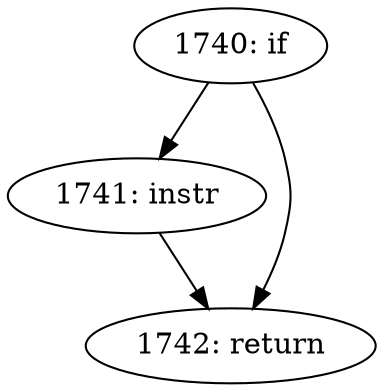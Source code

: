 digraph CFG_tcp_skb_mark_lost {
1740 [label="1740: if"]
	1740 -> 1741
	1740 -> 1742
1741 [label="1741: instr"]
	1741 -> 1742
1742 [label="1742: return"]
	
}
